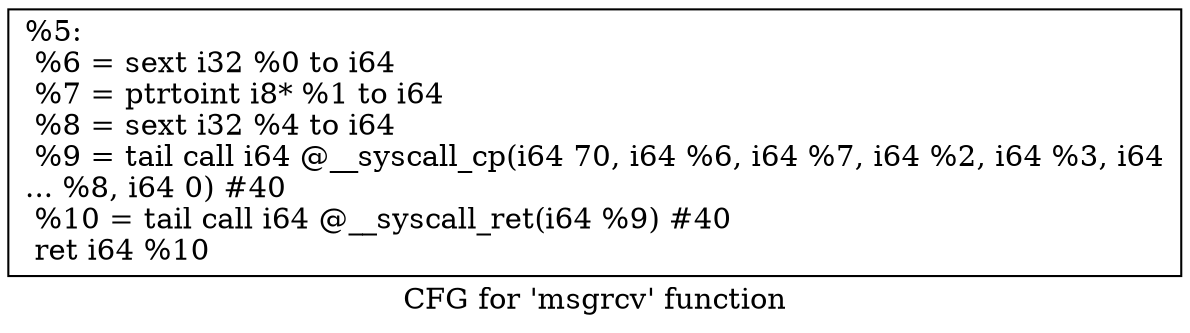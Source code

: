 digraph "CFG for 'msgrcv' function" {
	label="CFG for 'msgrcv' function";

	Node0x1916d50 [shape=record,label="{%5:\l  %6 = sext i32 %0 to i64\l  %7 = ptrtoint i8* %1 to i64\l  %8 = sext i32 %4 to i64\l  %9 = tail call i64 @__syscall_cp(i64 70, i64 %6, i64 %7, i64 %2, i64 %3, i64\l... %8, i64 0) #40\l  %10 = tail call i64 @__syscall_ret(i64 %9) #40\l  ret i64 %10\l}"];
}

